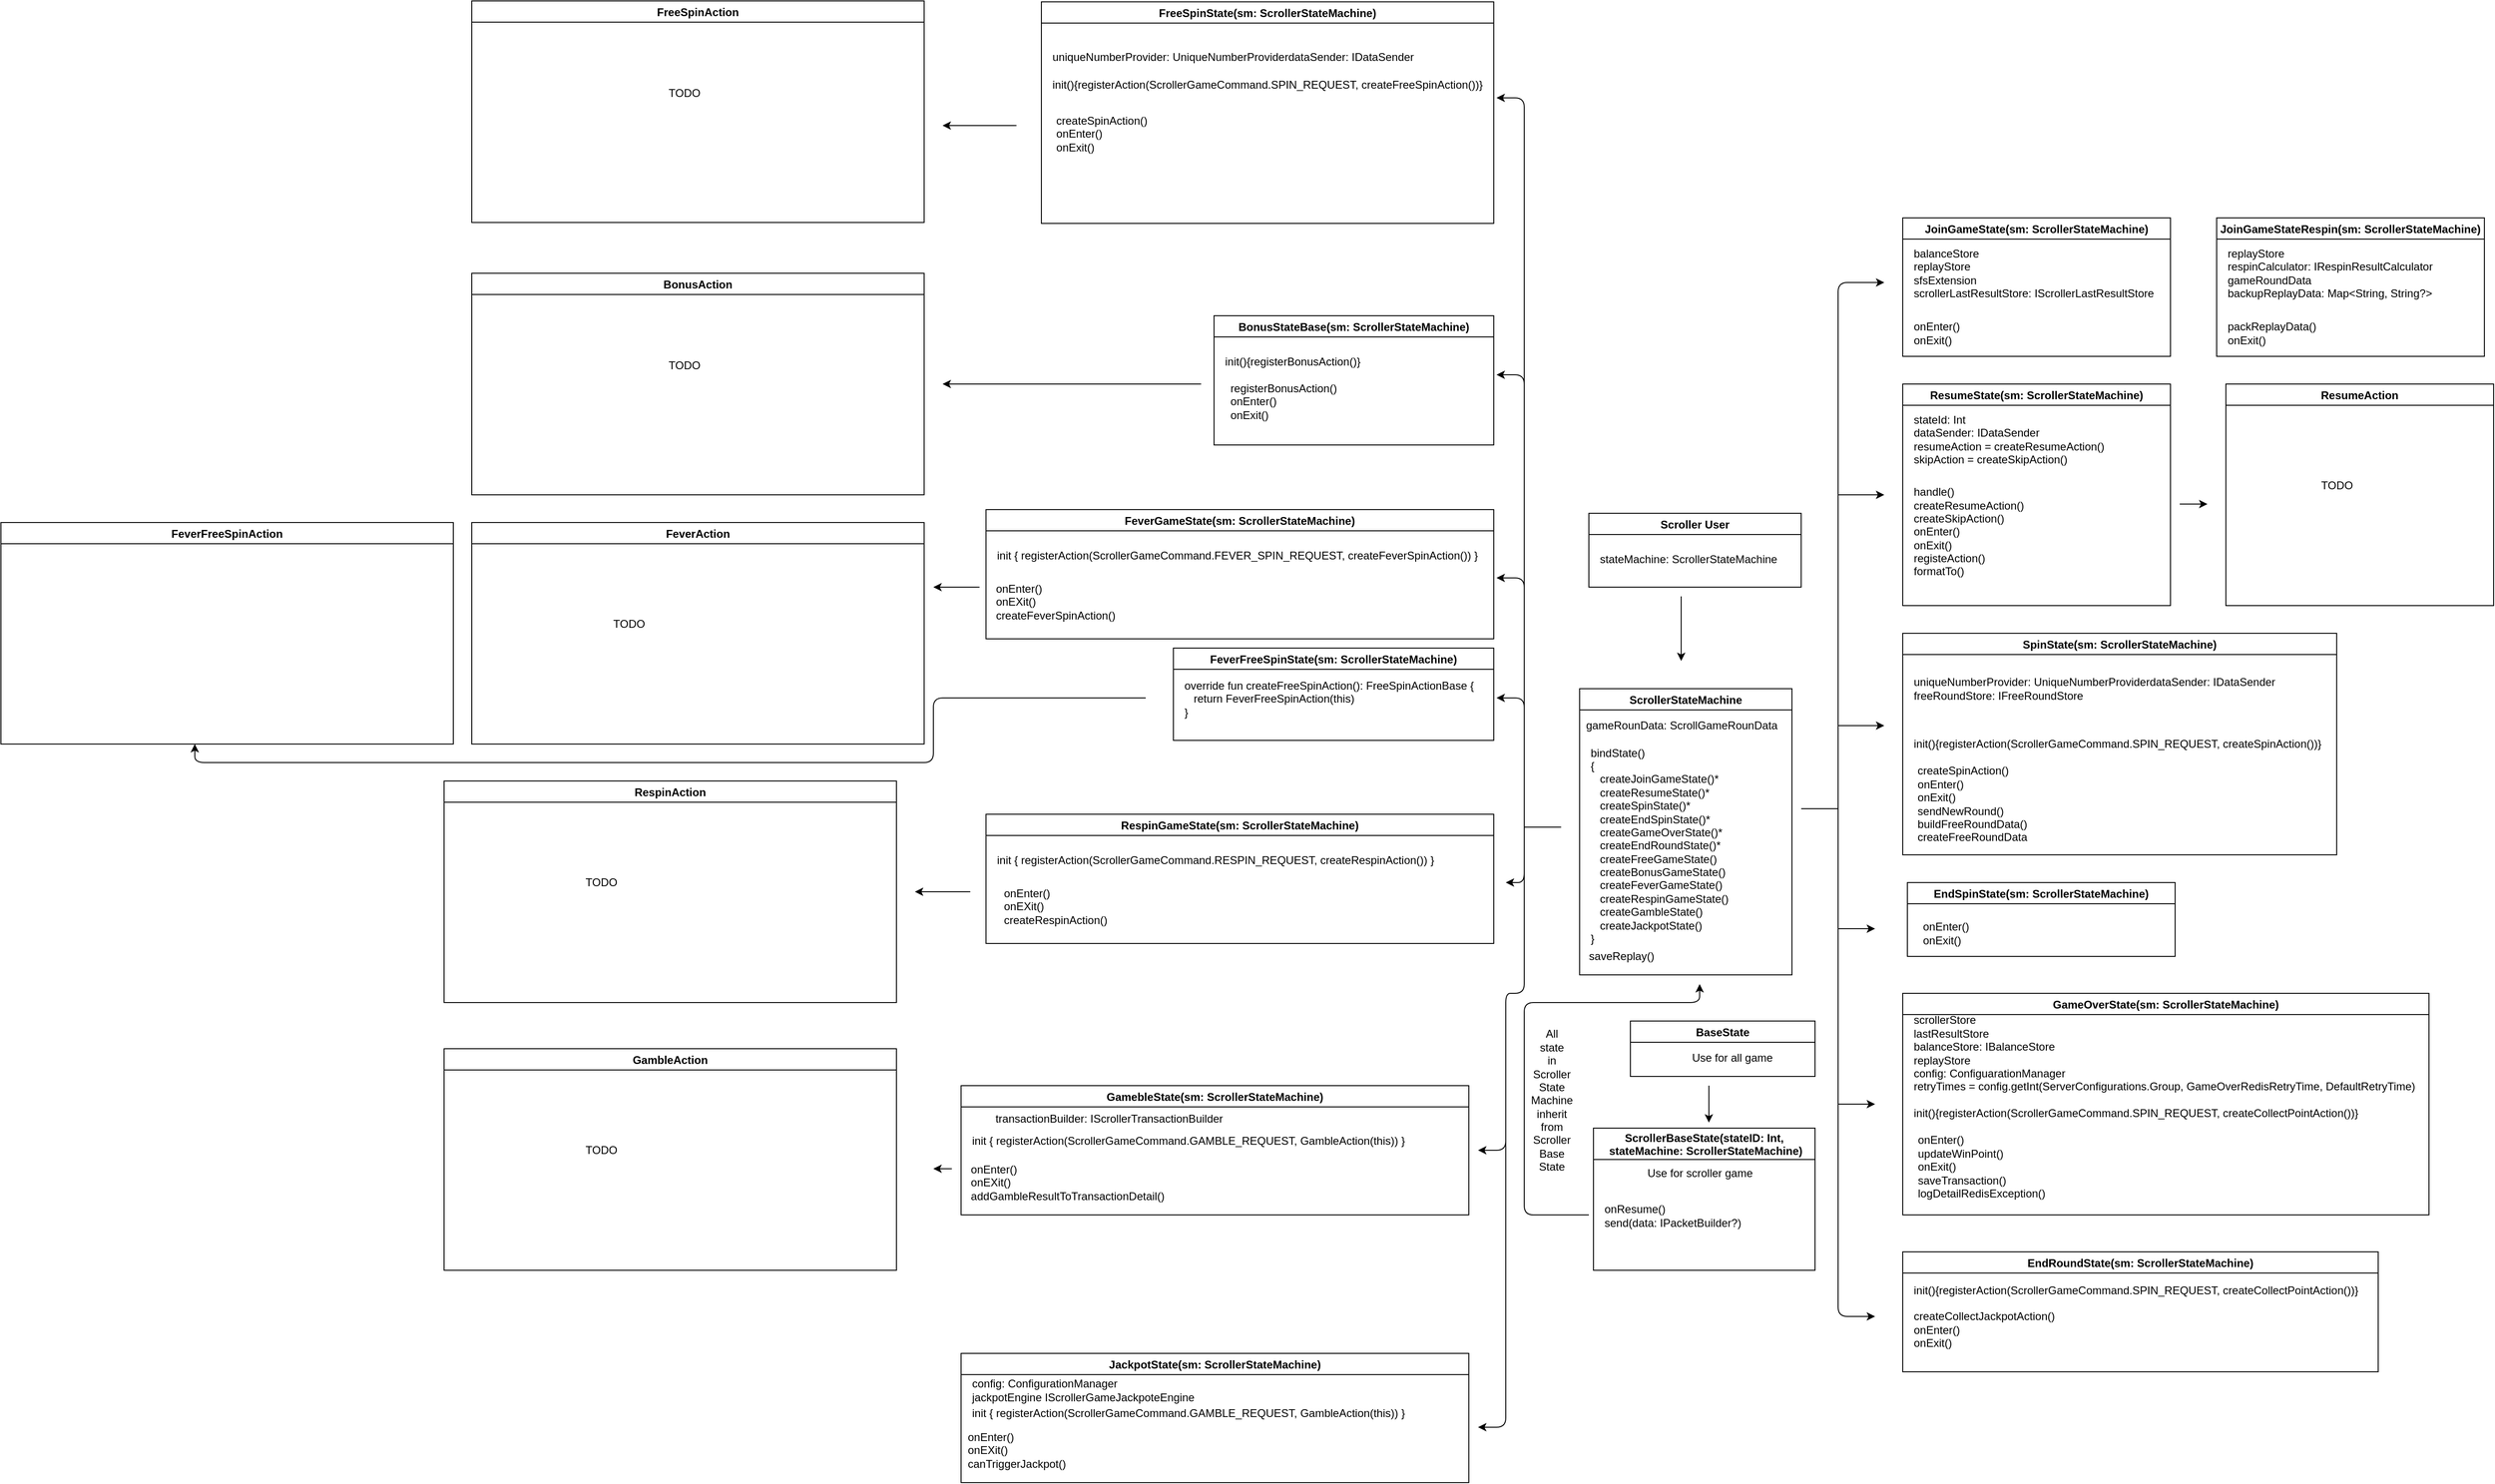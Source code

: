 <mxfile version="14.9.7" type="github">
  <diagram id="C5RBs43oDa-KdzZeNtuy" name="Page-1">
    <mxGraphModel dx="4837" dy="4177" grid="1" gridSize="10" guides="1" tooltips="1" connect="1" arrows="1" fold="1" page="1" pageScale="1" pageWidth="827" pageHeight="1169" math="0" shadow="0">
      <root>
        <mxCell id="WIyWlLk6GJQsqaUBKTNV-0" />
        <mxCell id="WIyWlLk6GJQsqaUBKTNV-1" parent="WIyWlLk6GJQsqaUBKTNV-0" />
        <mxCell id="51aDSxTkQ22pYN6QrdHl-0" value="Scroller User" style="swimlane;align=center;" parent="WIyWlLk6GJQsqaUBKTNV-1" vertex="1">
          <mxGeometry x="-320" y="-30" width="230" height="80" as="geometry" />
        </mxCell>
        <mxCell id="51aDSxTkQ22pYN6QrdHl-1" value="stateMachine: ScrollerStateMachine" style="text;html=1;align=left;verticalAlign=middle;resizable=0;points=[];autosize=1;strokeColor=none;" parent="51aDSxTkQ22pYN6QrdHl-0" vertex="1">
          <mxGeometry x="10" y="40" width="210" height="20" as="geometry" />
        </mxCell>
        <mxCell id="51aDSxTkQ22pYN6QrdHl-2" value="" style="endArrow=classic;html=1;align=left;" parent="WIyWlLk6GJQsqaUBKTNV-1" edge="1">
          <mxGeometry width="50" height="50" relative="1" as="geometry">
            <mxPoint x="-220" y="60" as="sourcePoint" />
            <mxPoint x="-220" y="130" as="targetPoint" />
            <Array as="points">
              <mxPoint x="-220" y="120" />
            </Array>
          </mxGeometry>
        </mxCell>
        <mxCell id="51aDSxTkQ22pYN6QrdHl-4" value="ScrollerStateMachine" style="swimlane;align=center;" parent="WIyWlLk6GJQsqaUBKTNV-1" vertex="1">
          <mxGeometry x="-330" y="160" width="230" height="310" as="geometry" />
        </mxCell>
        <mxCell id="51aDSxTkQ22pYN6QrdHl-6" value="gameRounData: ScrollGameRounData" style="text;html=1;align=left;verticalAlign=middle;resizable=0;points=[];autosize=1;strokeColor=none;" parent="51aDSxTkQ22pYN6QrdHl-4" vertex="1">
          <mxGeometry x="5" y="30" width="220" height="20" as="geometry" />
        </mxCell>
        <mxCell id="51aDSxTkQ22pYN6QrdHl-8" value="bindState()&lt;br&gt;{&lt;br&gt;&lt;span style=&quot;white-space: pre&quot;&gt;   createJoinGameState()*&lt;br&gt;   createResumeState()*&lt;br&gt;   createSpinState()*&lt;br&gt;   createEndSpinState()*&lt;br&gt;   createGameOverState()*&lt;br/&gt;   createEndRoundState()*&lt;br/&gt;   createFreeGameState()&lt;br/&gt;   createBonusGameState()&lt;br/&gt;   createFeverGameState()&lt;br/&gt;   createRespinGameState()&lt;br/&gt;   createGambleState()&lt;br/&gt;   createJackpotState()&lt;br&gt;&lt;/span&gt;}" style="text;html=1;align=left;verticalAlign=middle;resizable=0;points=[];autosize=1;strokeColor=none;" parent="51aDSxTkQ22pYN6QrdHl-4" vertex="1">
          <mxGeometry x="10" y="60" width="160" height="220" as="geometry" />
        </mxCell>
        <mxCell id="ZwT0vpusaRzmzd89078X-0" value="saveReplay()" style="text;html=1;align=center;verticalAlign=middle;resizable=0;points=[];autosize=1;strokeColor=none;" vertex="1" parent="51aDSxTkQ22pYN6QrdHl-4">
          <mxGeometry y="280" width="90" height="20" as="geometry" />
        </mxCell>
        <mxCell id="ZwT0vpusaRzmzd89078X-1" value="JoinGameState(sm: ScrollerStateMachine)" style="swimlane;align=center;" vertex="1" parent="WIyWlLk6GJQsqaUBKTNV-1">
          <mxGeometry x="20" y="-350" width="290" height="150" as="geometry" />
        </mxCell>
        <mxCell id="ZwT0vpusaRzmzd89078X-2" value="balanceStore&lt;br&gt;replayStore&lt;br&gt;sfsExtension&lt;br&gt;scrollerLastResultStore: IScrollerLastResultStore" style="text;html=1;align=left;verticalAlign=middle;resizable=0;points=[];autosize=1;strokeColor=none;" vertex="1" parent="ZwT0vpusaRzmzd89078X-1">
          <mxGeometry x="10" y="30" width="280" height="60" as="geometry" />
        </mxCell>
        <mxCell id="ZwT0vpusaRzmzd89078X-3" value="onEnter()&lt;br&gt;onExit()&lt;br&gt;" style="text;html=1;align=left;verticalAlign=middle;resizable=0;points=[];autosize=1;strokeColor=none;" vertex="1" parent="ZwT0vpusaRzmzd89078X-1">
          <mxGeometry x="10" y="110" width="70" height="30" as="geometry" />
        </mxCell>
        <mxCell id="ZwT0vpusaRzmzd89078X-4" value="JoinGameStateRespin(sm: ScrollerStateMachine)" style="swimlane;align=center;" vertex="1" parent="WIyWlLk6GJQsqaUBKTNV-1">
          <mxGeometry x="360" y="-350" width="290" height="150" as="geometry" />
        </mxCell>
        <mxCell id="ZwT0vpusaRzmzd89078X-5" value="replayStore&lt;br&gt;respinCalculator: IRespinResultCalculator&lt;br&gt;gameRoundData&lt;br&gt;backupReplayData: Map&amp;lt;String, String?&amp;gt;" style="text;html=1;align=left;verticalAlign=middle;resizable=0;points=[];autosize=1;strokeColor=none;" vertex="1" parent="ZwT0vpusaRzmzd89078X-4">
          <mxGeometry x="10" y="30" width="240" height="60" as="geometry" />
        </mxCell>
        <mxCell id="ZwT0vpusaRzmzd89078X-6" value="packReplayData()&lt;br&gt;onExit()" style="text;html=1;align=left;verticalAlign=middle;resizable=0;points=[];autosize=1;strokeColor=none;" vertex="1" parent="ZwT0vpusaRzmzd89078X-4">
          <mxGeometry x="10" y="110" width="110" height="30" as="geometry" />
        </mxCell>
        <mxCell id="ZwT0vpusaRzmzd89078X-7" value="ResumeState(sm: ScrollerStateMachine)" style="swimlane;align=center;" vertex="1" parent="WIyWlLk6GJQsqaUBKTNV-1">
          <mxGeometry x="20" y="-170" width="290" height="240" as="geometry" />
        </mxCell>
        <mxCell id="ZwT0vpusaRzmzd89078X-8" value="stateId: Int&lt;br&gt;dataSender: IDataSender&lt;br&gt;resumeAction = createResumeAction()&lt;br&gt;skipAction = createSkipAction()" style="text;html=1;align=left;verticalAlign=middle;resizable=0;points=[];autosize=1;strokeColor=none;" vertex="1" parent="ZwT0vpusaRzmzd89078X-7">
          <mxGeometry x="10" y="30" width="220" height="60" as="geometry" />
        </mxCell>
        <mxCell id="ZwT0vpusaRzmzd89078X-9" value="handle()&lt;br&gt;createResumeAction()&lt;br&gt;createSkipAction()&lt;br&gt;onEnter()&lt;br&gt;onExit()&lt;br&gt;registeAction()&lt;br&gt;formatTo()" style="text;html=1;align=left;verticalAlign=middle;resizable=0;points=[];autosize=1;strokeColor=none;" vertex="1" parent="ZwT0vpusaRzmzd89078X-7">
          <mxGeometry x="10" y="110" width="130" height="100" as="geometry" />
        </mxCell>
        <mxCell id="ZwT0vpusaRzmzd89078X-10" value="SpinState(sm: ScrollerStateMachine)" style="swimlane;align=center;" vertex="1" parent="WIyWlLk6GJQsqaUBKTNV-1">
          <mxGeometry x="20" y="100" width="470" height="240" as="geometry" />
        </mxCell>
        <mxCell id="ZwT0vpusaRzmzd89078X-11" value="uniqueNumberProvider: UniqueNumberProviderdataSender: IDataSender&lt;br&gt;freeRoundStore: IFreeRoundStore" style="text;html=1;align=left;verticalAlign=middle;resizable=0;points=[];autosize=1;strokeColor=none;" vertex="1" parent="ZwT0vpusaRzmzd89078X-10">
          <mxGeometry x="10" y="45" width="410" height="30" as="geometry" />
        </mxCell>
        <mxCell id="ZwT0vpusaRzmzd89078X-12" value="init(){registerAction(ScrollerGameCommand.SPIN_REQUEST, createSpinAction())}" style="text;html=1;align=left;verticalAlign=middle;resizable=0;points=[];autosize=1;strokeColor=none;" vertex="1" parent="ZwT0vpusaRzmzd89078X-10">
          <mxGeometry x="10" y="110" width="460" height="20" as="geometry" />
        </mxCell>
        <mxCell id="ZwT0vpusaRzmzd89078X-13" value="&lt;div style=&quot;text-align: left&quot;&gt;&lt;span&gt;createSpinAction()&lt;/span&gt;&lt;/div&gt;&lt;div style=&quot;text-align: left&quot;&gt;&lt;span&gt;onEnter()&lt;/span&gt;&lt;/div&gt;&lt;div style=&quot;text-align: left&quot;&gt;&lt;span&gt;onExit()&lt;/span&gt;&lt;/div&gt;&lt;div style=&quot;text-align: left&quot;&gt;&lt;span&gt;sendNewRound()&lt;/span&gt;&lt;/div&gt;&lt;div style=&quot;text-align: left&quot;&gt;&lt;span&gt;buildFreeRoundData()&lt;/span&gt;&lt;/div&gt;&lt;div style=&quot;text-align: left&quot;&gt;&lt;span&gt;createFreeRoundData&lt;/span&gt;&lt;/div&gt;" style="text;html=1;align=center;verticalAlign=middle;resizable=0;points=[];autosize=1;strokeColor=none;" vertex="1" parent="ZwT0vpusaRzmzd89078X-10">
          <mxGeometry x="10" y="140" width="130" height="90" as="geometry" />
        </mxCell>
        <mxCell id="ZwT0vpusaRzmzd89078X-14" value="EndSpinState(sm: ScrollerStateMachine)" style="swimlane;align=center;" vertex="1" parent="WIyWlLk6GJQsqaUBKTNV-1">
          <mxGeometry x="25" y="370" width="290" height="80" as="geometry" />
        </mxCell>
        <mxCell id="ZwT0vpusaRzmzd89078X-16" value="onEnter()&lt;br&gt;onExit()" style="text;html=1;align=left;verticalAlign=middle;resizable=0;points=[];autosize=1;strokeColor=none;" vertex="1" parent="ZwT0vpusaRzmzd89078X-14">
          <mxGeometry x="15" y="40" width="70" height="30" as="geometry" />
        </mxCell>
        <mxCell id="ZwT0vpusaRzmzd89078X-17" value="GameOverState(sm: ScrollerStateMachine)" style="swimlane;align=center;" vertex="1" parent="WIyWlLk6GJQsqaUBKTNV-1">
          <mxGeometry x="20" y="490" width="570" height="240" as="geometry" />
        </mxCell>
        <mxCell id="ZwT0vpusaRzmzd89078X-18" value="scrollerStore&lt;br&gt;lastResultStore&lt;br&gt;balanceStore: IBalanceStore&lt;br&gt;replayStore&lt;br&gt;config: ConfiguarationManager&lt;br&gt;retryTimes = config.getInt(ServerConfigurations.Group, GameOverRedisRetryTime, DefaultRetryTime)" style="text;html=1;align=left;verticalAlign=middle;resizable=0;points=[];autosize=1;strokeColor=none;" vertex="1" parent="ZwT0vpusaRzmzd89078X-17">
          <mxGeometry x="10" y="20" width="560" height="90" as="geometry" />
        </mxCell>
        <mxCell id="ZwT0vpusaRzmzd89078X-19" value="init(){registerAction(ScrollerGameCommand.SPIN_REQUEST, createCollectPointAction())}" style="text;html=1;align=left;verticalAlign=middle;resizable=0;points=[];autosize=1;strokeColor=none;" vertex="1" parent="ZwT0vpusaRzmzd89078X-17">
          <mxGeometry x="10" y="120" width="500" height="20" as="geometry" />
        </mxCell>
        <mxCell id="ZwT0vpusaRzmzd89078X-20" value="&lt;div style=&quot;text-align: left&quot;&gt;&lt;span&gt;onEnter()&lt;/span&gt;&lt;br&gt;&lt;/div&gt;&lt;div style=&quot;text-align: left&quot;&gt;&lt;span&gt;updateWinPoint()&lt;/span&gt;&lt;/div&gt;&lt;div style=&quot;text-align: left&quot;&gt;&lt;span&gt;onExit()&lt;/span&gt;&lt;/div&gt;&lt;div style=&quot;text-align: left&quot;&gt;&lt;span&gt;saveTransaction()&lt;/span&gt;&lt;/div&gt;&lt;div style=&quot;text-align: left&quot;&gt;&lt;span&gt;logDetailRedisException&lt;/span&gt;&lt;span&gt;()&lt;/span&gt;&lt;/div&gt;&lt;div style=&quot;text-align: left&quot;&gt;&lt;br&gt;&lt;/div&gt;" style="text;html=1;align=center;verticalAlign=middle;resizable=0;points=[];autosize=1;strokeColor=none;" vertex="1" parent="ZwT0vpusaRzmzd89078X-17">
          <mxGeometry x="10" y="150" width="150" height="90" as="geometry" />
        </mxCell>
        <mxCell id="ZwT0vpusaRzmzd89078X-21" value="EndRoundState(sm: ScrollerStateMachine)" style="swimlane;align=center;" vertex="1" parent="WIyWlLk6GJQsqaUBKTNV-1">
          <mxGeometry x="20" y="770" width="515" height="130" as="geometry" />
        </mxCell>
        <mxCell id="ZwT0vpusaRzmzd89078X-22" value="init(){registerAction(ScrollerGameCommand.SPIN_REQUEST, createCollectPointAction())}&lt;br&gt;&lt;br&gt;createCollectJackpotAction()&lt;br&gt;onEnter()&lt;br&gt;onExit()" style="text;html=1;align=left;verticalAlign=middle;resizable=0;points=[];autosize=1;strokeColor=none;" vertex="1" parent="ZwT0vpusaRzmzd89078X-21">
          <mxGeometry x="10" y="30" width="500" height="80" as="geometry" />
        </mxCell>
        <mxCell id="ZwT0vpusaRzmzd89078X-24" value="ResumeAction" style="swimlane;align=center;" vertex="1" parent="WIyWlLk6GJQsqaUBKTNV-1">
          <mxGeometry x="370" y="-170" width="290" height="240" as="geometry" />
        </mxCell>
        <mxCell id="ZwT0vpusaRzmzd89078X-29" value="TODO" style="text;html=1;align=center;verticalAlign=middle;resizable=0;points=[];autosize=1;strokeColor=none;" vertex="1" parent="WIyWlLk6GJQsqaUBKTNV-1">
          <mxGeometry x="465" y="-70" width="50" height="20" as="geometry" />
        </mxCell>
        <mxCell id="ZwT0vpusaRzmzd89078X-42" value="" style="endArrow=classic;html=1;align=left;" edge="1" parent="WIyWlLk6GJQsqaUBKTNV-1">
          <mxGeometry width="50" height="50" relative="1" as="geometry">
            <mxPoint x="-50" y="330" as="sourcePoint" />
            <mxPoint y="-280" as="targetPoint" />
            <Array as="points">
              <mxPoint x="-50" y="-280" />
            </Array>
          </mxGeometry>
        </mxCell>
        <mxCell id="ZwT0vpusaRzmzd89078X-46" value="" style="endArrow=classic;html=1;align=left;" edge="1" parent="WIyWlLk6GJQsqaUBKTNV-1">
          <mxGeometry width="50" height="50" relative="1" as="geometry">
            <mxPoint x="-50" y="-50" as="sourcePoint" />
            <mxPoint y="-50" as="targetPoint" />
          </mxGeometry>
        </mxCell>
        <mxCell id="ZwT0vpusaRzmzd89078X-47" value="" style="endArrow=classic;html=1;align=left;" edge="1" parent="WIyWlLk6GJQsqaUBKTNV-1">
          <mxGeometry width="50" height="50" relative="1" as="geometry">
            <mxPoint x="320" y="-40" as="sourcePoint" />
            <mxPoint x="350" y="-40" as="targetPoint" />
          </mxGeometry>
        </mxCell>
        <mxCell id="ZwT0vpusaRzmzd89078X-48" value="" style="endArrow=classic;html=1;align=left;" edge="1" parent="WIyWlLk6GJQsqaUBKTNV-1">
          <mxGeometry width="50" height="50" relative="1" as="geometry">
            <mxPoint x="-50" y="200" as="sourcePoint" />
            <mxPoint y="200" as="targetPoint" />
          </mxGeometry>
        </mxCell>
        <mxCell id="ZwT0vpusaRzmzd89078X-49" value="" style="endArrow=none;html=1;align=left;" edge="1" parent="WIyWlLk6GJQsqaUBKTNV-1">
          <mxGeometry width="50" height="50" relative="1" as="geometry">
            <mxPoint x="-90" y="290" as="sourcePoint" />
            <mxPoint x="-50" y="290" as="targetPoint" />
          </mxGeometry>
        </mxCell>
        <mxCell id="ZwT0vpusaRzmzd89078X-50" value="" style="endArrow=classic;html=1;align=left;" edge="1" parent="WIyWlLk6GJQsqaUBKTNV-1">
          <mxGeometry width="50" height="50" relative="1" as="geometry">
            <mxPoint x="-50" y="330" as="sourcePoint" />
            <mxPoint x="-10" y="840" as="targetPoint" />
            <Array as="points">
              <mxPoint x="-50" y="840" />
            </Array>
          </mxGeometry>
        </mxCell>
        <mxCell id="ZwT0vpusaRzmzd89078X-51" value="" style="endArrow=classic;html=1;align=left;" edge="1" parent="WIyWlLk6GJQsqaUBKTNV-1">
          <mxGeometry width="50" height="50" relative="1" as="geometry">
            <mxPoint x="-50" y="420" as="sourcePoint" />
            <mxPoint x="-10" y="420" as="targetPoint" />
          </mxGeometry>
        </mxCell>
        <mxCell id="ZwT0vpusaRzmzd89078X-52" value="" style="endArrow=classic;html=1;align=left;" edge="1" parent="WIyWlLk6GJQsqaUBKTNV-1">
          <mxGeometry width="50" height="50" relative="1" as="geometry">
            <mxPoint x="-50" y="610" as="sourcePoint" />
            <mxPoint x="-10" y="610" as="targetPoint" />
          </mxGeometry>
        </mxCell>
        <mxCell id="ZwT0vpusaRzmzd89078X-357" value="FreeSpinState(sm: ScrollerStateMachine)" style="swimlane;align=center;" vertex="1" parent="WIyWlLk6GJQsqaUBKTNV-1">
          <mxGeometry x="-913" y="-584" width="490" height="240" as="geometry" />
        </mxCell>
        <mxCell id="ZwT0vpusaRzmzd89078X-358" value="uniqueNumberProvider: UniqueNumberProviderdataSender: IDataSender&lt;br&gt;" style="text;html=1;align=left;verticalAlign=middle;resizable=0;points=[];autosize=1;strokeColor=none;" vertex="1" parent="ZwT0vpusaRzmzd89078X-357">
          <mxGeometry x="10" y="50" width="410" height="20" as="geometry" />
        </mxCell>
        <mxCell id="ZwT0vpusaRzmzd89078X-359" value="init(){registerAction(ScrollerGameCommand.SPIN_REQUEST, createFreeSpinAction())}" style="text;html=1;align=left;verticalAlign=middle;resizable=0;points=[];autosize=1;strokeColor=none;" vertex="1" parent="ZwT0vpusaRzmzd89078X-357">
          <mxGeometry x="10" y="80" width="480" height="20" as="geometry" />
        </mxCell>
        <mxCell id="ZwT0vpusaRzmzd89078X-360" value="&lt;div style=&quot;text-align: left&quot;&gt;&lt;span&gt;createSpinAction()&lt;/span&gt;&lt;/div&gt;&lt;div style=&quot;text-align: left&quot;&gt;&lt;span&gt;onEnter()&lt;/span&gt;&lt;/div&gt;&lt;div style=&quot;text-align: left&quot;&gt;&lt;span&gt;onExit()&lt;/span&gt;&lt;/div&gt;&lt;div style=&quot;text-align: left&quot;&gt;&lt;br&gt;&lt;/div&gt;" style="text;html=1;align=center;verticalAlign=middle;resizable=0;points=[];autosize=1;strokeColor=none;" vertex="1" parent="ZwT0vpusaRzmzd89078X-357">
          <mxGeometry x="10" y="120" width="110" height="60" as="geometry" />
        </mxCell>
        <mxCell id="ZwT0vpusaRzmzd89078X-362" value="FreeSpinAction" style="swimlane;align=center;" vertex="1" parent="WIyWlLk6GJQsqaUBKTNV-1">
          <mxGeometry x="-1530" y="-585" width="490" height="240" as="geometry" />
        </mxCell>
        <mxCell id="ZwT0vpusaRzmzd89078X-366" value="TODO" style="text;html=1;align=center;verticalAlign=middle;resizable=0;points=[];autosize=1;strokeColor=none;" vertex="1" parent="WIyWlLk6GJQsqaUBKTNV-1">
          <mxGeometry x="-1325" y="-495" width="50" height="20" as="geometry" />
        </mxCell>
        <mxCell id="ZwT0vpusaRzmzd89078X-367" value="BonusStateBase(sm: ScrollerStateMachine)" style="swimlane;align=center;" vertex="1" parent="WIyWlLk6GJQsqaUBKTNV-1">
          <mxGeometry x="-726" y="-244" width="303" height="140" as="geometry" />
        </mxCell>
        <mxCell id="ZwT0vpusaRzmzd89078X-369" value="init(){registerBonusAction()}" style="text;html=1;align=left;verticalAlign=middle;resizable=0;points=[];autosize=1;strokeColor=none;" vertex="1" parent="ZwT0vpusaRzmzd89078X-367">
          <mxGeometry x="10" y="40" width="160" height="20" as="geometry" />
        </mxCell>
        <mxCell id="ZwT0vpusaRzmzd89078X-370" value="&lt;div style=&quot;text-align: left&quot;&gt;&lt;span&gt;registerBonusAction()&lt;/span&gt;&lt;/div&gt;&lt;div style=&quot;text-align: left&quot;&gt;&lt;span&gt;onEnter()&lt;/span&gt;&lt;/div&gt;&lt;div style=&quot;text-align: left&quot;&gt;&lt;span&gt;onExit()&lt;/span&gt;&lt;/div&gt;&lt;div style=&quot;text-align: left&quot;&gt;&lt;br&gt;&lt;/div&gt;" style="text;html=1;align=center;verticalAlign=middle;resizable=0;points=[];autosize=1;strokeColor=none;" vertex="1" parent="ZwT0vpusaRzmzd89078X-367">
          <mxGeometry x="10" y="70" width="130" height="60" as="geometry" />
        </mxCell>
        <mxCell id="ZwT0vpusaRzmzd89078X-372" value="BonusAction" style="swimlane;align=center;" vertex="1" parent="WIyWlLk6GJQsqaUBKTNV-1">
          <mxGeometry x="-1530" y="-290" width="490" height="240" as="geometry" />
        </mxCell>
        <mxCell id="ZwT0vpusaRzmzd89078X-373" value="TODO" style="text;html=1;align=center;verticalAlign=middle;resizable=0;points=[];autosize=1;strokeColor=none;" vertex="1" parent="WIyWlLk6GJQsqaUBKTNV-1">
          <mxGeometry x="-1325" y="-200" width="50" height="20" as="geometry" />
        </mxCell>
        <mxCell id="ZwT0vpusaRzmzd89078X-374" value="FeverGameState(sm: ScrollerStateMachine)" style="swimlane;align=center;" vertex="1" parent="WIyWlLk6GJQsqaUBKTNV-1">
          <mxGeometry x="-973" y="-34" width="550" height="140" as="geometry" />
        </mxCell>
        <mxCell id="ZwT0vpusaRzmzd89078X-375" value="init { registerAction(ScrollerGameCommand.FEVER_SPIN_REQUEST, createFeverSpinAction()) }" style="text;html=1;align=left;verticalAlign=middle;resizable=0;points=[];autosize=1;strokeColor=none;" vertex="1" parent="ZwT0vpusaRzmzd89078X-374">
          <mxGeometry x="10" y="40" width="540" height="20" as="geometry" />
        </mxCell>
        <mxCell id="ZwT0vpusaRzmzd89078X-376" value="&lt;div style=&quot;text-align: left&quot;&gt;onEnter()&lt;/div&gt;&lt;div style=&quot;text-align: left&quot;&gt;onEXit()&lt;/div&gt;&lt;div style=&quot;text-align: left&quot;&gt;createFeverSpinAction()&lt;/div&gt;" style="text;html=1;align=center;verticalAlign=middle;resizable=0;points=[];autosize=1;strokeColor=none;" vertex="1" parent="ZwT0vpusaRzmzd89078X-374">
          <mxGeometry x="5" y="75" width="140" height="50" as="geometry" />
        </mxCell>
        <mxCell id="ZwT0vpusaRzmzd89078X-377" value="FeverAction" style="swimlane;align=center;" vertex="1" parent="WIyWlLk6GJQsqaUBKTNV-1">
          <mxGeometry x="-1530" y="-20" width="490" height="240" as="geometry" />
        </mxCell>
        <mxCell id="ZwT0vpusaRzmzd89078X-378" value="TODO" style="text;html=1;align=center;verticalAlign=middle;resizable=0;points=[];autosize=1;strokeColor=none;" vertex="1" parent="WIyWlLk6GJQsqaUBKTNV-1">
          <mxGeometry x="-1385" y="80" width="50" height="20" as="geometry" />
        </mxCell>
        <mxCell id="ZwT0vpusaRzmzd89078X-379" value="FeverFreeSpinState(sm: ScrollerStateMachine)" style="swimlane;align=center;" vertex="1" parent="WIyWlLk6GJQsqaUBKTNV-1">
          <mxGeometry x="-770" y="116" width="347" height="100" as="geometry" />
        </mxCell>
        <mxCell id="ZwT0vpusaRzmzd89078X-382" value="override fun createFreeSpinAction(): FreeSpinActionBase { &lt;br&gt;&amp;nbsp; &amp;nbsp;return FeverFreeSpinAction(this) &lt;br&gt;}" style="text;html=1;align=left;verticalAlign=middle;resizable=0;points=[];autosize=1;strokeColor=none;" vertex="1" parent="ZwT0vpusaRzmzd89078X-379">
          <mxGeometry x="10" y="30" width="330" height="50" as="geometry" />
        </mxCell>
        <mxCell id="ZwT0vpusaRzmzd89078X-383" value="FeverFreeSpinAction" style="swimlane;align=center;" vertex="1" parent="WIyWlLk6GJQsqaUBKTNV-1">
          <mxGeometry x="-2040" y="-20" width="490" height="240" as="geometry" />
        </mxCell>
        <mxCell id="ZwT0vpusaRzmzd89078X-387" value="RespinGameState(sm: ScrollerStateMachine)" style="swimlane;align=center;" vertex="1" parent="WIyWlLk6GJQsqaUBKTNV-1">
          <mxGeometry x="-973" y="296" width="550" height="140" as="geometry" />
        </mxCell>
        <mxCell id="ZwT0vpusaRzmzd89078X-388" value="init { registerAction(ScrollerGameCommand.RESPIN_REQUEST, createRespinAction()) }" style="text;html=1;align=left;verticalAlign=middle;resizable=0;points=[];autosize=1;strokeColor=none;" vertex="1" parent="ZwT0vpusaRzmzd89078X-387">
          <mxGeometry x="10" y="40" width="490" height="20" as="geometry" />
        </mxCell>
        <mxCell id="ZwT0vpusaRzmzd89078X-389" value="&lt;div style=&quot;text-align: left&quot;&gt;onEnter()&lt;/div&gt;&lt;div style=&quot;text-align: left&quot;&gt;onEXit()&lt;/div&gt;&lt;div style=&quot;text-align: left&quot;&gt;createRespinAction()&lt;/div&gt;" style="text;html=1;align=center;verticalAlign=middle;resizable=0;points=[];autosize=1;strokeColor=none;" vertex="1" parent="ZwT0vpusaRzmzd89078X-387">
          <mxGeometry x="10" y="75" width="130" height="50" as="geometry" />
        </mxCell>
        <mxCell id="ZwT0vpusaRzmzd89078X-390" value="RespinAction" style="swimlane;align=center;" vertex="1" parent="WIyWlLk6GJQsqaUBKTNV-1">
          <mxGeometry x="-1560" y="260" width="490" height="240" as="geometry" />
        </mxCell>
        <mxCell id="ZwT0vpusaRzmzd89078X-391" value="TODO" style="text;html=1;align=center;verticalAlign=middle;resizable=0;points=[];autosize=1;strokeColor=none;" vertex="1" parent="WIyWlLk6GJQsqaUBKTNV-1">
          <mxGeometry x="-1415" y="360" width="50" height="20" as="geometry" />
        </mxCell>
        <mxCell id="ZwT0vpusaRzmzd89078X-392" value="GamebleState(sm: ScrollerStateMachine)" style="swimlane;align=center;" vertex="1" parent="WIyWlLk6GJQsqaUBKTNV-1">
          <mxGeometry x="-1000" y="590" width="550" height="140" as="geometry" />
        </mxCell>
        <mxCell id="ZwT0vpusaRzmzd89078X-393" value="init { registerAction(ScrollerGameCommand.GAMBLE_REQUEST, GambleAction(this)) }" style="text;html=1;align=left;verticalAlign=middle;resizable=0;points=[];autosize=1;strokeColor=none;" vertex="1" parent="ZwT0vpusaRzmzd89078X-392">
          <mxGeometry x="10" y="50" width="490" height="20" as="geometry" />
        </mxCell>
        <mxCell id="ZwT0vpusaRzmzd89078X-394" value="&lt;div style=&quot;text-align: left&quot;&gt;onEnter()&lt;/div&gt;&lt;div style=&quot;text-align: left&quot;&gt;onEXit()&lt;/div&gt;&lt;div style=&quot;text-align: left&quot;&gt;addGambleResultToTransactionDetail()&lt;/div&gt;" style="text;html=1;align=center;verticalAlign=middle;resizable=0;points=[];autosize=1;strokeColor=none;" vertex="1" parent="ZwT0vpusaRzmzd89078X-392">
          <mxGeometry y="80" width="230" height="50" as="geometry" />
        </mxCell>
        <mxCell id="ZwT0vpusaRzmzd89078X-395" value="transactionBuilder: IScrollerTransactionBuilder" style="text;html=1;align=center;verticalAlign=middle;resizable=0;points=[];autosize=1;strokeColor=none;" vertex="1" parent="WIyWlLk6GJQsqaUBKTNV-1">
          <mxGeometry x="-970" y="616" width="260" height="20" as="geometry" />
        </mxCell>
        <mxCell id="ZwT0vpusaRzmzd89078X-396" value="GambleAction" style="swimlane;align=center;" vertex="1" parent="WIyWlLk6GJQsqaUBKTNV-1">
          <mxGeometry x="-1560" y="550" width="490" height="240" as="geometry" />
        </mxCell>
        <mxCell id="ZwT0vpusaRzmzd89078X-397" value="TODO" style="text;html=1;align=center;verticalAlign=middle;resizable=0;points=[];autosize=1;strokeColor=none;" vertex="1" parent="WIyWlLk6GJQsqaUBKTNV-1">
          <mxGeometry x="-1415" y="650" width="50" height="20" as="geometry" />
        </mxCell>
        <mxCell id="ZwT0vpusaRzmzd89078X-398" value="JackpotState(sm: ScrollerStateMachine)" style="swimlane;align=center;" vertex="1" parent="WIyWlLk6GJQsqaUBKTNV-1">
          <mxGeometry x="-1000" y="880" width="550" height="140" as="geometry" />
        </mxCell>
        <mxCell id="ZwT0vpusaRzmzd89078X-399" value="init { registerAction(ScrollerGameCommand.GAMBLE_REQUEST, GambleAction(this)) }" style="text;html=1;align=left;verticalAlign=middle;resizable=0;points=[];autosize=1;strokeColor=none;" vertex="1" parent="ZwT0vpusaRzmzd89078X-398">
          <mxGeometry x="10" y="55" width="490" height="20" as="geometry" />
        </mxCell>
        <mxCell id="ZwT0vpusaRzmzd89078X-400" value="&lt;div style=&quot;text-align: left&quot;&gt;onEnter()&lt;/div&gt;&lt;div style=&quot;text-align: left&quot;&gt;onEXit()&lt;/div&gt;&lt;div style=&quot;text-align: left&quot;&gt;canTriggerJackpot()&lt;/div&gt;" style="text;html=1;align=center;verticalAlign=middle;resizable=0;points=[];autosize=1;strokeColor=none;" vertex="1" parent="ZwT0vpusaRzmzd89078X-398">
          <mxGeometry y="80" width="120" height="50" as="geometry" />
        </mxCell>
        <mxCell id="ZwT0vpusaRzmzd89078X-401" value="config: ConfigurationManager&lt;br&gt;jackpotEngine IScrollerGameJackpoteEngine" style="text;html=1;align=left;verticalAlign=middle;resizable=0;points=[];autosize=1;strokeColor=none;" vertex="1" parent="ZwT0vpusaRzmzd89078X-398">
          <mxGeometry x="10" y="25" width="260" height="30" as="geometry" />
        </mxCell>
        <mxCell id="ZwT0vpusaRzmzd89078X-403" value="ScrollerBaseState(stateID: Int,&#xa; stateMachine: ScrollerStateMachine)" style="swimlane;align=center;startSize=34;" vertex="1" parent="WIyWlLk6GJQsqaUBKTNV-1">
          <mxGeometry x="-315" y="636" width="240" height="154" as="geometry" />
        </mxCell>
        <mxCell id="ZwT0vpusaRzmzd89078X-407" value="Use for scroller game" style="text;html=1;align=center;verticalAlign=middle;resizable=0;points=[];autosize=1;strokeColor=none;" vertex="1" parent="ZwT0vpusaRzmzd89078X-403">
          <mxGeometry x="50" y="39" width="130" height="20" as="geometry" />
        </mxCell>
        <mxCell id="ZwT0vpusaRzmzd89078X-409" value="onResume()&lt;br&gt;&lt;div&gt;&lt;span&gt;send(data: IPacketBuilder?)&lt;/span&gt;&lt;/div&gt;" style="text;html=1;align=left;verticalAlign=middle;resizable=0;points=[];autosize=1;strokeColor=none;" vertex="1" parent="ZwT0vpusaRzmzd89078X-403">
          <mxGeometry x="10" y="80" width="160" height="30" as="geometry" />
        </mxCell>
        <mxCell id="ZwT0vpusaRzmzd89078X-404" value="BaseState" style="swimlane;align=center;" vertex="1" parent="WIyWlLk6GJQsqaUBKTNV-1">
          <mxGeometry x="-275" y="520" width="200" height="60" as="geometry" />
        </mxCell>
        <mxCell id="ZwT0vpusaRzmzd89078X-405" value="" style="endArrow=classic;html=1;align=left;" edge="1" parent="WIyWlLk6GJQsqaUBKTNV-1">
          <mxGeometry width="50" height="50" relative="1" as="geometry">
            <mxPoint x="-190" y="590" as="sourcePoint" />
            <mxPoint x="-190" y="630" as="targetPoint" />
          </mxGeometry>
        </mxCell>
        <mxCell id="ZwT0vpusaRzmzd89078X-406" value="Use for all game" style="text;html=1;align=center;verticalAlign=middle;resizable=0;points=[];autosize=1;strokeColor=none;" vertex="1" parent="WIyWlLk6GJQsqaUBKTNV-1">
          <mxGeometry x="-215" y="550" width="100" height="20" as="geometry" />
        </mxCell>
        <mxCell id="ZwT0vpusaRzmzd89078X-410" value="" style="endArrow=classic;html=1;align=left;" edge="1" parent="WIyWlLk6GJQsqaUBKTNV-1">
          <mxGeometry width="50" height="50" relative="1" as="geometry">
            <mxPoint x="-320" y="730" as="sourcePoint" />
            <mxPoint x="-200" y="480" as="targetPoint" />
            <Array as="points">
              <mxPoint x="-390" y="730" />
              <mxPoint x="-390" y="500" />
              <mxPoint x="-200" y="500" />
            </Array>
          </mxGeometry>
        </mxCell>
        <mxCell id="ZwT0vpusaRzmzd89078X-411" value="All&lt;br&gt;state&lt;br&gt;in&lt;br&gt;Scroller&lt;br&gt;State&lt;br&gt;Machine&lt;br&gt;inherit&lt;br&gt;from&lt;br&gt;Scroller&lt;br&gt;Base&lt;br&gt;State" style="text;html=1;strokeColor=none;fillColor=none;align=center;verticalAlign=middle;whiteSpace=wrap;rounded=0;" vertex="1" parent="WIyWlLk6GJQsqaUBKTNV-1">
          <mxGeometry x="-380" y="596" width="40" height="20" as="geometry" />
        </mxCell>
        <mxCell id="ZwT0vpusaRzmzd89078X-412" value="" style="endArrow=none;html=1;align=left;" edge="1" parent="WIyWlLk6GJQsqaUBKTNV-1">
          <mxGeometry width="50" height="50" relative="1" as="geometry">
            <mxPoint x="-390" y="310" as="sourcePoint" />
            <mxPoint x="-350" y="310" as="targetPoint" />
          </mxGeometry>
        </mxCell>
        <mxCell id="ZwT0vpusaRzmzd89078X-413" value="" style="endArrow=classic;html=1;align=left;" edge="1" parent="WIyWlLk6GJQsqaUBKTNV-1">
          <mxGeometry width="50" height="50" relative="1" as="geometry">
            <mxPoint x="-390" y="310" as="sourcePoint" />
            <mxPoint x="-410" y="370" as="targetPoint" />
            <Array as="points">
              <mxPoint x="-390" y="370" />
            </Array>
          </mxGeometry>
        </mxCell>
        <mxCell id="ZwT0vpusaRzmzd89078X-414" value="" style="endArrow=classic;html=1;align=left;" edge="1" parent="WIyWlLk6GJQsqaUBKTNV-1">
          <mxGeometry width="50" height="50" relative="1" as="geometry">
            <mxPoint x="-390" y="360" as="sourcePoint" />
            <mxPoint x="-440" y="660" as="targetPoint" />
            <Array as="points">
              <mxPoint x="-390" y="490" />
              <mxPoint x="-410" y="490" />
              <mxPoint x="-410" y="660" />
            </Array>
          </mxGeometry>
        </mxCell>
        <mxCell id="ZwT0vpusaRzmzd89078X-416" value="" style="endArrow=classic;html=1;align=left;" edge="1" parent="WIyWlLk6GJQsqaUBKTNV-1">
          <mxGeometry width="50" height="50" relative="1" as="geometry">
            <mxPoint x="-410" y="620" as="sourcePoint" />
            <mxPoint x="-440" y="960" as="targetPoint" />
            <Array as="points">
              <mxPoint x="-410" y="960" />
            </Array>
          </mxGeometry>
        </mxCell>
        <mxCell id="ZwT0vpusaRzmzd89078X-417" value="" style="endArrow=classic;html=1;align=left;" edge="1" parent="WIyWlLk6GJQsqaUBKTNV-1">
          <mxGeometry width="50" height="50" relative="1" as="geometry">
            <mxPoint x="-1010" y="680" as="sourcePoint" />
            <mxPoint x="-1030" y="680" as="targetPoint" />
          </mxGeometry>
        </mxCell>
        <mxCell id="ZwT0vpusaRzmzd89078X-418" value="" style="endArrow=classic;html=1;align=left;" edge="1" parent="WIyWlLk6GJQsqaUBKTNV-1">
          <mxGeometry width="50" height="50" relative="1" as="geometry">
            <mxPoint x="-390" y="330" as="sourcePoint" />
            <mxPoint x="-420" y="170" as="targetPoint" />
            <Array as="points">
              <mxPoint x="-390" y="170" />
            </Array>
          </mxGeometry>
        </mxCell>
        <mxCell id="ZwT0vpusaRzmzd89078X-419" value="" style="endArrow=classic;html=1;align=left;" edge="1" parent="WIyWlLk6GJQsqaUBKTNV-1">
          <mxGeometry width="50" height="50" relative="1" as="geometry">
            <mxPoint x="-390" y="200" as="sourcePoint" />
            <mxPoint x="-420" y="40" as="targetPoint" />
            <Array as="points">
              <mxPoint x="-390" y="40" />
            </Array>
          </mxGeometry>
        </mxCell>
        <mxCell id="ZwT0vpusaRzmzd89078X-420" value="" style="endArrow=classic;html=1;align=left;" edge="1" parent="WIyWlLk6GJQsqaUBKTNV-1">
          <mxGeometry width="50" height="50" relative="1" as="geometry">
            <mxPoint x="-390" y="100" as="sourcePoint" />
            <mxPoint x="-420" y="-180" as="targetPoint" />
            <Array as="points">
              <mxPoint x="-390" y="-180" />
            </Array>
          </mxGeometry>
        </mxCell>
        <mxCell id="ZwT0vpusaRzmzd89078X-421" value="" style="endArrow=classic;html=1;align=left;" edge="1" parent="WIyWlLk6GJQsqaUBKTNV-1">
          <mxGeometry width="50" height="50" relative="1" as="geometry">
            <mxPoint x="-390" y="-130" as="sourcePoint" />
            <mxPoint x="-420" y="-480" as="targetPoint" />
            <Array as="points">
              <mxPoint x="-390" y="-480" />
            </Array>
          </mxGeometry>
        </mxCell>
        <mxCell id="ZwT0vpusaRzmzd89078X-422" value="" style="endArrow=classic;html=1;align=left;" edge="1" parent="WIyWlLk6GJQsqaUBKTNV-1">
          <mxGeometry width="50" height="50" relative="1" as="geometry">
            <mxPoint x="-940" y="-450" as="sourcePoint" />
            <mxPoint x="-1020" y="-450" as="targetPoint" />
          </mxGeometry>
        </mxCell>
        <mxCell id="ZwT0vpusaRzmzd89078X-423" value="" style="endArrow=classic;html=1;align=left;" edge="1" parent="WIyWlLk6GJQsqaUBKTNV-1">
          <mxGeometry width="50" height="50" relative="1" as="geometry">
            <mxPoint x="-740" y="-170" as="sourcePoint" />
            <mxPoint x="-1020" y="-170" as="targetPoint" />
          </mxGeometry>
        </mxCell>
        <mxCell id="ZwT0vpusaRzmzd89078X-424" value="" style="endArrow=classic;html=1;align=left;" edge="1" parent="WIyWlLk6GJQsqaUBKTNV-1">
          <mxGeometry width="50" height="50" relative="1" as="geometry">
            <mxPoint x="-980" y="50" as="sourcePoint" />
            <mxPoint x="-1030" y="50" as="targetPoint" />
          </mxGeometry>
        </mxCell>
        <mxCell id="ZwT0vpusaRzmzd89078X-425" value="" style="endArrow=classic;html=1;align=left;" edge="1" parent="WIyWlLk6GJQsqaUBKTNV-1">
          <mxGeometry width="50" height="50" relative="1" as="geometry">
            <mxPoint x="-800" y="170" as="sourcePoint" />
            <mxPoint x="-1830" y="220" as="targetPoint" />
            <Array as="points">
              <mxPoint x="-1030" y="170" />
              <mxPoint x="-1030" y="240" />
              <mxPoint x="-1440" y="240" />
              <mxPoint x="-1830" y="240" />
            </Array>
          </mxGeometry>
        </mxCell>
        <mxCell id="ZwT0vpusaRzmzd89078X-426" value="" style="endArrow=classic;html=1;align=left;" edge="1" parent="WIyWlLk6GJQsqaUBKTNV-1">
          <mxGeometry width="50" height="50" relative="1" as="geometry">
            <mxPoint x="-990" y="380" as="sourcePoint" />
            <mxPoint x="-1050" y="380" as="targetPoint" />
          </mxGeometry>
        </mxCell>
      </root>
    </mxGraphModel>
  </diagram>
</mxfile>
